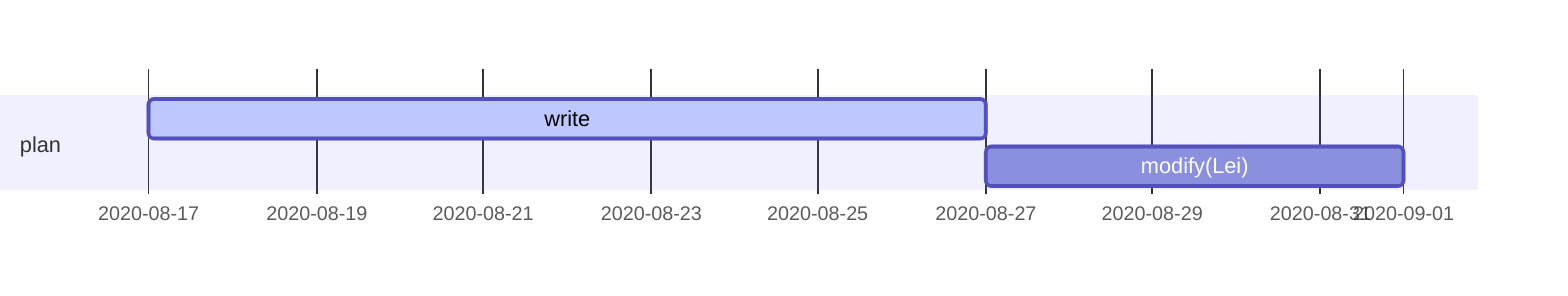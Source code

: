 gantt
section plan
write     :active,    des1, 2020-08-17,10d
modify(Lei)        : des2, after des1, 5d